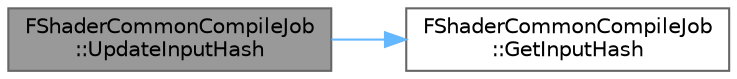 digraph "FShaderCommonCompileJob::UpdateInputHash"
{
 // INTERACTIVE_SVG=YES
 // LATEX_PDF_SIZE
  bgcolor="transparent";
  edge [fontname=Helvetica,fontsize=10,labelfontname=Helvetica,labelfontsize=10];
  node [fontname=Helvetica,fontsize=10,shape=box,height=0.2,width=0.4];
  rankdir="LR";
  Node1 [id="Node000001",label="FShaderCommonCompileJob\l::UpdateInputHash",height=0.2,width=0.4,color="gray40", fillcolor="grey60", style="filled", fontcolor="black",tooltip=" "];
  Node1 -> Node2 [id="edge1_Node000001_Node000002",color="steelblue1",style="solid",tooltip=" "];
  Node2 [id="Node000002",label="FShaderCommonCompileJob\l::GetInputHash",height=0.2,width=0.4,color="grey40", fillcolor="white", style="filled",URL="$d9/d52/classFShaderCommonCompileJob.html#ad61848f3bbfaecd333d1de15b0c860b1",tooltip="Returns hash of all inputs for this job (needed for caching)."];
}
